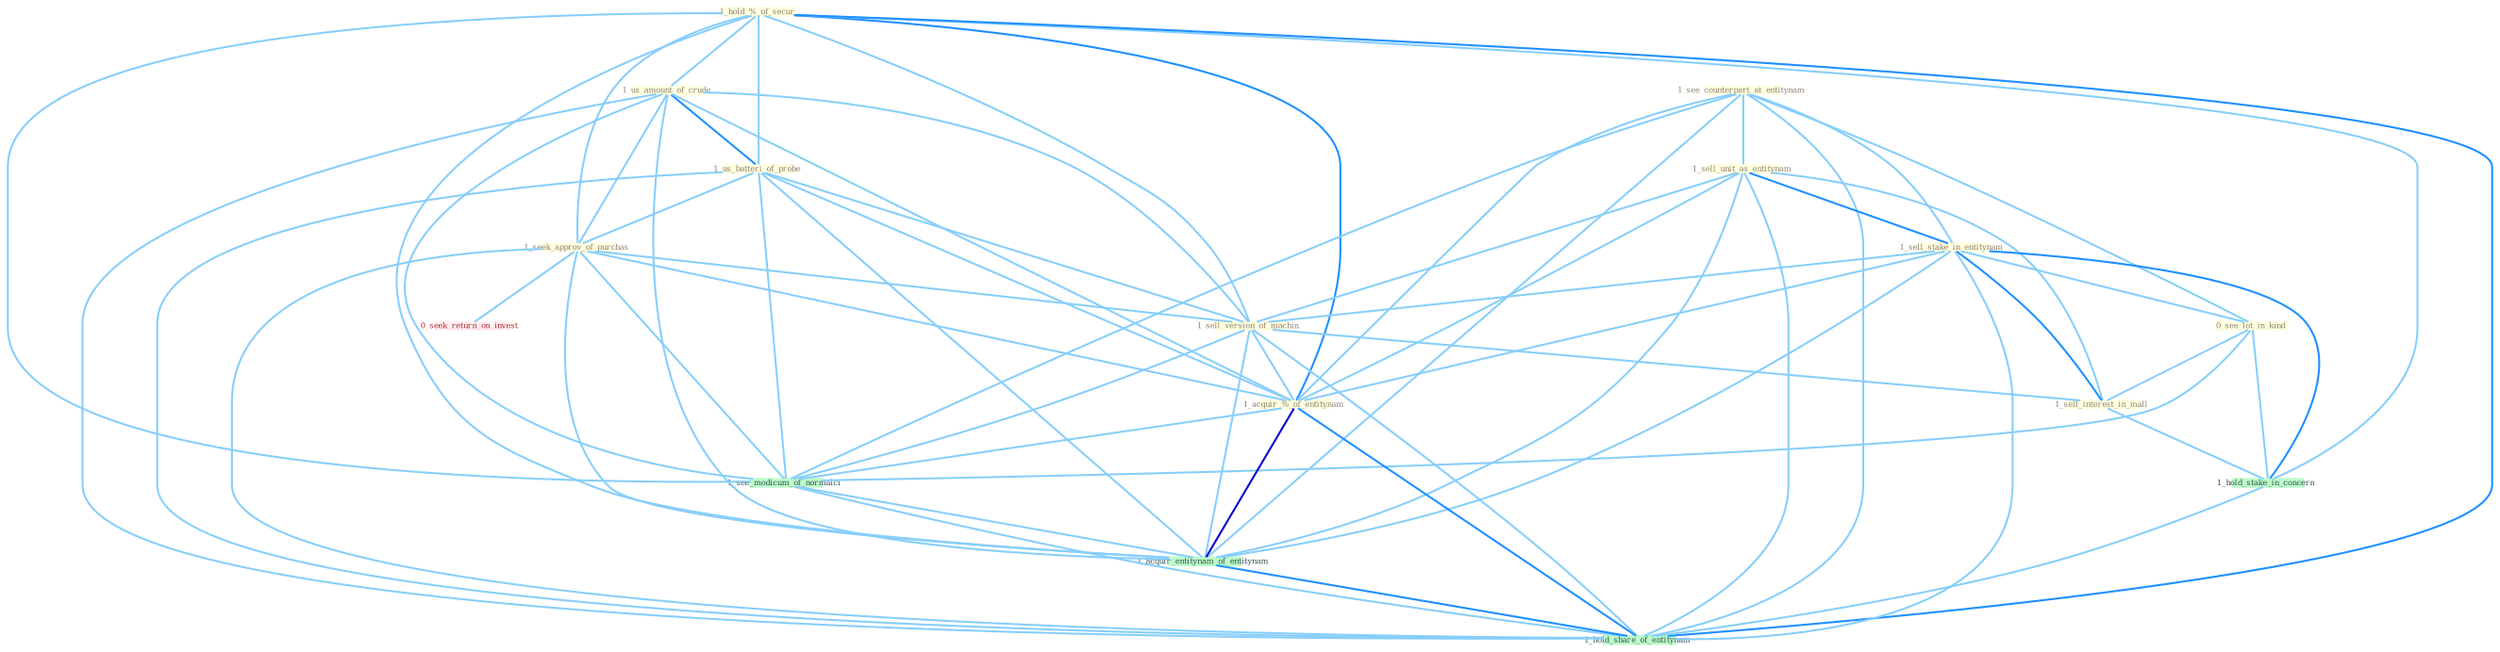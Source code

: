 Graph G{ 
    node
    [shape=polygon,style=filled,width=.5,height=.06,color="#BDFCC9",fixedsize=true,fontsize=4,
    fontcolor="#2f4f4f"];
    {node
    [color="#ffffe0", fontcolor="#8b7d6b"] "1_hold_%_of_secur " "1_see_counterpart_at_entitynam " "1_us_amount_of_crude " "1_sell_unit_as_entitynam " "1_us_batteri_of_probe " "1_seek_approv_of_purchas " "1_sell_stake_in_entitynam " "1_sell_version_of_machin " "0_see_lot_in_kind " "1_sell_interest_in_mall " "1_acquir_%_of_entitynam "}
{node [color="#fff0f5", fontcolor="#b22222"] "0_seek_return_on_invest "}
edge [color="#B0E2FF"];

	"1_hold_%_of_secur " -- "1_us_amount_of_crude " [w="1", color="#87cefa" ];
	"1_hold_%_of_secur " -- "1_us_batteri_of_probe " [w="1", color="#87cefa" ];
	"1_hold_%_of_secur " -- "1_seek_approv_of_purchas " [w="1", color="#87cefa" ];
	"1_hold_%_of_secur " -- "1_sell_version_of_machin " [w="1", color="#87cefa" ];
	"1_hold_%_of_secur " -- "1_acquir_%_of_entitynam " [w="2", color="#1e90ff" , len=0.8];
	"1_hold_%_of_secur " -- "1_hold_stake_in_concern " [w="1", color="#87cefa" ];
	"1_hold_%_of_secur " -- "1_see_modicum_of_normalci " [w="1", color="#87cefa" ];
	"1_hold_%_of_secur " -- "1_acquir_entitynam_of_entitynam " [w="1", color="#87cefa" ];
	"1_hold_%_of_secur " -- "1_hold_share_of_entitynam " [w="2", color="#1e90ff" , len=0.8];
	"1_see_counterpart_at_entitynam " -- "1_sell_unit_as_entitynam " [w="1", color="#87cefa" ];
	"1_see_counterpart_at_entitynam " -- "1_sell_stake_in_entitynam " [w="1", color="#87cefa" ];
	"1_see_counterpart_at_entitynam " -- "0_see_lot_in_kind " [w="1", color="#87cefa" ];
	"1_see_counterpart_at_entitynam " -- "1_acquir_%_of_entitynam " [w="1", color="#87cefa" ];
	"1_see_counterpart_at_entitynam " -- "1_see_modicum_of_normalci " [w="1", color="#87cefa" ];
	"1_see_counterpart_at_entitynam " -- "1_acquir_entitynam_of_entitynam " [w="1", color="#87cefa" ];
	"1_see_counterpart_at_entitynam " -- "1_hold_share_of_entitynam " [w="1", color="#87cefa" ];
	"1_us_amount_of_crude " -- "1_us_batteri_of_probe " [w="2", color="#1e90ff" , len=0.8];
	"1_us_amount_of_crude " -- "1_seek_approv_of_purchas " [w="1", color="#87cefa" ];
	"1_us_amount_of_crude " -- "1_sell_version_of_machin " [w="1", color="#87cefa" ];
	"1_us_amount_of_crude " -- "1_acquir_%_of_entitynam " [w="1", color="#87cefa" ];
	"1_us_amount_of_crude " -- "1_see_modicum_of_normalci " [w="1", color="#87cefa" ];
	"1_us_amount_of_crude " -- "1_acquir_entitynam_of_entitynam " [w="1", color="#87cefa" ];
	"1_us_amount_of_crude " -- "1_hold_share_of_entitynam " [w="1", color="#87cefa" ];
	"1_sell_unit_as_entitynam " -- "1_sell_stake_in_entitynam " [w="2", color="#1e90ff" , len=0.8];
	"1_sell_unit_as_entitynam " -- "1_sell_version_of_machin " [w="1", color="#87cefa" ];
	"1_sell_unit_as_entitynam " -- "1_sell_interest_in_mall " [w="1", color="#87cefa" ];
	"1_sell_unit_as_entitynam " -- "1_acquir_%_of_entitynam " [w="1", color="#87cefa" ];
	"1_sell_unit_as_entitynam " -- "1_acquir_entitynam_of_entitynam " [w="1", color="#87cefa" ];
	"1_sell_unit_as_entitynam " -- "1_hold_share_of_entitynam " [w="1", color="#87cefa" ];
	"1_us_batteri_of_probe " -- "1_seek_approv_of_purchas " [w="1", color="#87cefa" ];
	"1_us_batteri_of_probe " -- "1_sell_version_of_machin " [w="1", color="#87cefa" ];
	"1_us_batteri_of_probe " -- "1_acquir_%_of_entitynam " [w="1", color="#87cefa" ];
	"1_us_batteri_of_probe " -- "1_see_modicum_of_normalci " [w="1", color="#87cefa" ];
	"1_us_batteri_of_probe " -- "1_acquir_entitynam_of_entitynam " [w="1", color="#87cefa" ];
	"1_us_batteri_of_probe " -- "1_hold_share_of_entitynam " [w="1", color="#87cefa" ];
	"1_seek_approv_of_purchas " -- "1_sell_version_of_machin " [w="1", color="#87cefa" ];
	"1_seek_approv_of_purchas " -- "1_acquir_%_of_entitynam " [w="1", color="#87cefa" ];
	"1_seek_approv_of_purchas " -- "0_seek_return_on_invest " [w="1", color="#87cefa" ];
	"1_seek_approv_of_purchas " -- "1_see_modicum_of_normalci " [w="1", color="#87cefa" ];
	"1_seek_approv_of_purchas " -- "1_acquir_entitynam_of_entitynam " [w="1", color="#87cefa" ];
	"1_seek_approv_of_purchas " -- "1_hold_share_of_entitynam " [w="1", color="#87cefa" ];
	"1_sell_stake_in_entitynam " -- "1_sell_version_of_machin " [w="1", color="#87cefa" ];
	"1_sell_stake_in_entitynam " -- "0_see_lot_in_kind " [w="1", color="#87cefa" ];
	"1_sell_stake_in_entitynam " -- "1_sell_interest_in_mall " [w="2", color="#1e90ff" , len=0.8];
	"1_sell_stake_in_entitynam " -- "1_acquir_%_of_entitynam " [w="1", color="#87cefa" ];
	"1_sell_stake_in_entitynam " -- "1_hold_stake_in_concern " [w="2", color="#1e90ff" , len=0.8];
	"1_sell_stake_in_entitynam " -- "1_acquir_entitynam_of_entitynam " [w="1", color="#87cefa" ];
	"1_sell_stake_in_entitynam " -- "1_hold_share_of_entitynam " [w="1", color="#87cefa" ];
	"1_sell_version_of_machin " -- "1_sell_interest_in_mall " [w="1", color="#87cefa" ];
	"1_sell_version_of_machin " -- "1_acquir_%_of_entitynam " [w="1", color="#87cefa" ];
	"1_sell_version_of_machin " -- "1_see_modicum_of_normalci " [w="1", color="#87cefa" ];
	"1_sell_version_of_machin " -- "1_acquir_entitynam_of_entitynam " [w="1", color="#87cefa" ];
	"1_sell_version_of_machin " -- "1_hold_share_of_entitynam " [w="1", color="#87cefa" ];
	"0_see_lot_in_kind " -- "1_sell_interest_in_mall " [w="1", color="#87cefa" ];
	"0_see_lot_in_kind " -- "1_hold_stake_in_concern " [w="1", color="#87cefa" ];
	"0_see_lot_in_kind " -- "1_see_modicum_of_normalci " [w="1", color="#87cefa" ];
	"1_sell_interest_in_mall " -- "1_hold_stake_in_concern " [w="1", color="#87cefa" ];
	"1_acquir_%_of_entitynam " -- "1_see_modicum_of_normalci " [w="1", color="#87cefa" ];
	"1_acquir_%_of_entitynam " -- "1_acquir_entitynam_of_entitynam " [w="3", color="#0000cd" , len=0.6];
	"1_acquir_%_of_entitynam " -- "1_hold_share_of_entitynam " [w="2", color="#1e90ff" , len=0.8];
	"1_hold_stake_in_concern " -- "1_hold_share_of_entitynam " [w="1", color="#87cefa" ];
	"1_see_modicum_of_normalci " -- "1_acquir_entitynam_of_entitynam " [w="1", color="#87cefa" ];
	"1_see_modicum_of_normalci " -- "1_hold_share_of_entitynam " [w="1", color="#87cefa" ];
	"1_acquir_entitynam_of_entitynam " -- "1_hold_share_of_entitynam " [w="2", color="#1e90ff" , len=0.8];
}
